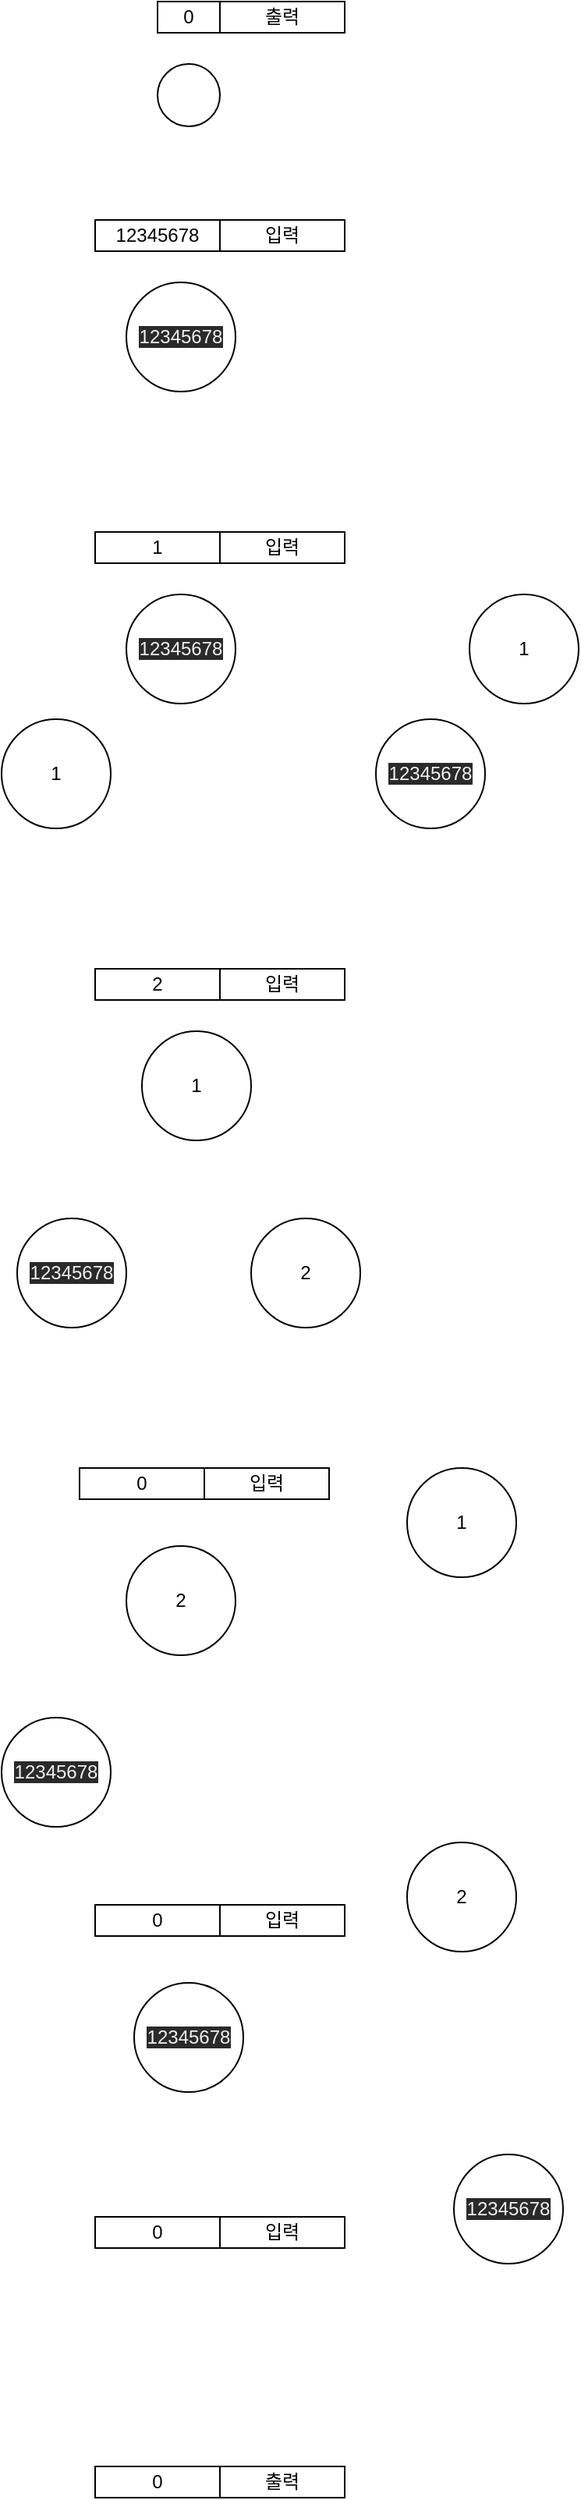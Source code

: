 <mxfile version="13.7.9" type="device"><diagram id="UmrpfPkDyMLW01DquCEa" name="페이지-1"><mxGraphModel dx="749" dy="556" grid="1" gridSize="10" guides="1" tooltips="1" connect="1" arrows="1" fold="1" page="1" pageScale="1" pageWidth="10000" pageHeight="10000" math="0" shadow="0"><root><mxCell id="0"/><mxCell id="1" parent="0"/><mxCell id="uVJWPnSYGZNCiq8qGuoz-2" value="" style="ellipse;whiteSpace=wrap;html=1;aspect=fixed;" vertex="1" parent="1"><mxGeometry x="600" y="220" width="40" height="40" as="geometry"/></mxCell><mxCell id="uVJWPnSYGZNCiq8qGuoz-6" value="출력" style="rounded=0;whiteSpace=wrap;html=1;" vertex="1" parent="1"><mxGeometry x="640" y="180" width="80" height="20" as="geometry"/></mxCell><mxCell id="uVJWPnSYGZNCiq8qGuoz-7" value="0" style="rounded=0;whiteSpace=wrap;html=1;" vertex="1" parent="1"><mxGeometry x="600" y="180" width="40" height="20" as="geometry"/></mxCell><mxCell id="uVJWPnSYGZNCiq8qGuoz-11" value="&#10;&#10;&lt;span style=&quot;color: rgb(240, 240, 240); font-family: helvetica; font-size: 12px; font-style: normal; font-weight: 400; letter-spacing: normal; text-align: center; text-indent: 0px; text-transform: none; word-spacing: 0px; background-color: rgb(42, 42, 42); display: inline; float: none;&quot;&gt;12345678&lt;/span&gt;&#10;&#10;" style="ellipse;whiteSpace=wrap;html=1;aspect=fixed;" vertex="1" parent="1"><mxGeometry x="580" y="360" width="70" height="70" as="geometry"/></mxCell><mxCell id="uVJWPnSYGZNCiq8qGuoz-12" value="입력" style="rounded=0;whiteSpace=wrap;html=1;" vertex="1" parent="1"><mxGeometry x="640" y="320" width="80" height="20" as="geometry"/></mxCell><mxCell id="uVJWPnSYGZNCiq8qGuoz-13" value="12345678" style="rounded=0;whiteSpace=wrap;html=1;" vertex="1" parent="1"><mxGeometry x="560" y="320" width="80" height="20" as="geometry"/></mxCell><mxCell id="uVJWPnSYGZNCiq8qGuoz-15" value="&#10;&#10;&lt;span style=&quot;color: rgb(240, 240, 240); font-family: helvetica; font-size: 12px; font-style: normal; font-weight: 400; letter-spacing: normal; text-align: center; text-indent: 0px; text-transform: none; word-spacing: 0px; background-color: rgb(42, 42, 42); display: inline; float: none;&quot;&gt;12345678&lt;/span&gt;&#10;&#10;" style="ellipse;whiteSpace=wrap;html=1;aspect=fixed;" vertex="1" parent="1"><mxGeometry x="580" y="560" width="70" height="70" as="geometry"/></mxCell><mxCell id="uVJWPnSYGZNCiq8qGuoz-16" value="입력" style="rounded=0;whiteSpace=wrap;html=1;" vertex="1" parent="1"><mxGeometry x="640" y="520" width="80" height="20" as="geometry"/></mxCell><mxCell id="uVJWPnSYGZNCiq8qGuoz-17" value="1" style="rounded=0;whiteSpace=wrap;html=1;" vertex="1" parent="1"><mxGeometry x="560" y="520" width="80" height="20" as="geometry"/></mxCell><mxCell id="uVJWPnSYGZNCiq8qGuoz-18" value="1" style="ellipse;whiteSpace=wrap;html=1;aspect=fixed;" vertex="1" parent="1"><mxGeometry x="500" y="640" width="70" height="70" as="geometry"/></mxCell><mxCell id="uVJWPnSYGZNCiq8qGuoz-19" value="&#10;&#10;&lt;span style=&quot;color: rgb(240, 240, 240); font-family: helvetica; font-size: 12px; font-style: normal; font-weight: 400; letter-spacing: normal; text-align: center; text-indent: 0px; text-transform: none; word-spacing: 0px; background-color: rgb(42, 42, 42); display: inline; float: none;&quot;&gt;12345678&lt;/span&gt;&#10;&#10;" style="ellipse;whiteSpace=wrap;html=1;aspect=fixed;" vertex="1" parent="1"><mxGeometry x="740" y="640" width="70" height="70" as="geometry"/></mxCell><mxCell id="uVJWPnSYGZNCiq8qGuoz-20" value="1" style="ellipse;whiteSpace=wrap;html=1;aspect=fixed;" vertex="1" parent="1"><mxGeometry x="800" y="560" width="70" height="70" as="geometry"/></mxCell><mxCell id="uVJWPnSYGZNCiq8qGuoz-21" value="&#10;&#10;&lt;span style=&quot;color: rgb(240, 240, 240); font-family: helvetica; font-size: 12px; font-style: normal; font-weight: 400; letter-spacing: normal; text-align: center; text-indent: 0px; text-transform: none; word-spacing: 0px; background-color: rgb(42, 42, 42); display: inline; float: none;&quot;&gt;12345678&lt;/span&gt;&#10;&#10;" style="ellipse;whiteSpace=wrap;html=1;aspect=fixed;" vertex="1" parent="1"><mxGeometry x="510" y="960" width="70" height="70" as="geometry"/></mxCell><mxCell id="uVJWPnSYGZNCiq8qGuoz-22" value="1" style="ellipse;whiteSpace=wrap;html=1;aspect=fixed;" vertex="1" parent="1"><mxGeometry x="590" y="840" width="70" height="70" as="geometry"/></mxCell><mxCell id="uVJWPnSYGZNCiq8qGuoz-23" value="입력" style="rounded=0;whiteSpace=wrap;html=1;" vertex="1" parent="1"><mxGeometry x="640" y="800" width="80" height="20" as="geometry"/></mxCell><mxCell id="uVJWPnSYGZNCiq8qGuoz-24" value="2" style="rounded=0;whiteSpace=wrap;html=1;" vertex="1" parent="1"><mxGeometry x="560" y="800" width="80" height="20" as="geometry"/></mxCell><mxCell id="uVJWPnSYGZNCiq8qGuoz-25" value="2" style="ellipse;whiteSpace=wrap;html=1;aspect=fixed;" vertex="1" parent="1"><mxGeometry x="660" y="960" width="70" height="70" as="geometry"/></mxCell><mxCell id="uVJWPnSYGZNCiq8qGuoz-26" value="&#10;&#10;&lt;span style=&quot;color: rgb(240, 240, 240); font-family: helvetica; font-size: 12px; font-style: normal; font-weight: 400; letter-spacing: normal; text-align: center; text-indent: 0px; text-transform: none; word-spacing: 0px; background-color: rgb(42, 42, 42); display: inline; float: none;&quot;&gt;12345678&lt;/span&gt;&#10;&#10;" style="ellipse;whiteSpace=wrap;html=1;aspect=fixed;" vertex="1" parent="1"><mxGeometry x="500" y="1280" width="70" height="70" as="geometry"/></mxCell><mxCell id="uVJWPnSYGZNCiq8qGuoz-27" value="1" style="ellipse;whiteSpace=wrap;html=1;aspect=fixed;" vertex="1" parent="1"><mxGeometry x="760" y="1120" width="70" height="70" as="geometry"/></mxCell><mxCell id="uVJWPnSYGZNCiq8qGuoz-28" value="입력" style="rounded=0;whiteSpace=wrap;html=1;" vertex="1" parent="1"><mxGeometry x="630" y="1120" width="80" height="20" as="geometry"/></mxCell><mxCell id="uVJWPnSYGZNCiq8qGuoz-29" value="0" style="rounded=0;whiteSpace=wrap;html=1;" vertex="1" parent="1"><mxGeometry x="550" y="1120" width="80" height="20" as="geometry"/></mxCell><mxCell id="uVJWPnSYGZNCiq8qGuoz-30" value="2" style="ellipse;whiteSpace=wrap;html=1;aspect=fixed;" vertex="1" parent="1"><mxGeometry x="580" y="1170" width="70" height="70" as="geometry"/></mxCell><mxCell id="uVJWPnSYGZNCiq8qGuoz-31" value="&#10;&#10;&lt;span style=&quot;color: rgb(240, 240, 240); font-family: helvetica; font-size: 12px; font-style: normal; font-weight: 400; letter-spacing: normal; text-align: center; text-indent: 0px; text-transform: none; word-spacing: 0px; background-color: rgb(42, 42, 42); display: inline; float: none;&quot;&gt;12345678&lt;/span&gt;&#10;&#10;" style="ellipse;whiteSpace=wrap;html=1;aspect=fixed;" vertex="1" parent="1"><mxGeometry x="585" y="1450" width="70" height="70" as="geometry"/></mxCell><mxCell id="uVJWPnSYGZNCiq8qGuoz-32" value="입력" style="rounded=0;whiteSpace=wrap;html=1;" vertex="1" parent="1"><mxGeometry x="640" y="1400" width="80" height="20" as="geometry"/></mxCell><mxCell id="uVJWPnSYGZNCiq8qGuoz-33" value="0" style="rounded=0;whiteSpace=wrap;html=1;" vertex="1" parent="1"><mxGeometry x="560" y="1400" width="80" height="20" as="geometry"/></mxCell><mxCell id="uVJWPnSYGZNCiq8qGuoz-34" value="2" style="ellipse;whiteSpace=wrap;html=1;aspect=fixed;" vertex="1" parent="1"><mxGeometry x="760" y="1360" width="70" height="70" as="geometry"/></mxCell><mxCell id="uVJWPnSYGZNCiq8qGuoz-35" value="&#10;&#10;&lt;span style=&quot;color: rgb(240, 240, 240); font-family: helvetica; font-size: 12px; font-style: normal; font-weight: 400; letter-spacing: normal; text-align: center; text-indent: 0px; text-transform: none; word-spacing: 0px; background-color: rgb(42, 42, 42); display: inline; float: none;&quot;&gt;12345678&lt;/span&gt;&#10;&#10;" style="ellipse;whiteSpace=wrap;html=1;aspect=fixed;" vertex="1" parent="1"><mxGeometry x="790" y="1560" width="70" height="70" as="geometry"/></mxCell><mxCell id="uVJWPnSYGZNCiq8qGuoz-36" value="입력" style="rounded=0;whiteSpace=wrap;html=1;" vertex="1" parent="1"><mxGeometry x="640" y="1600" width="80" height="20" as="geometry"/></mxCell><mxCell id="uVJWPnSYGZNCiq8qGuoz-37" value="0" style="rounded=0;whiteSpace=wrap;html=1;" vertex="1" parent="1"><mxGeometry x="560" y="1600" width="80" height="20" as="geometry"/></mxCell><mxCell id="uVJWPnSYGZNCiq8qGuoz-38" value="출력" style="rounded=0;whiteSpace=wrap;html=1;" vertex="1" parent="1"><mxGeometry x="640" y="1760" width="80" height="20" as="geometry"/></mxCell><mxCell id="uVJWPnSYGZNCiq8qGuoz-39" value="0" style="rounded=0;whiteSpace=wrap;html=1;" vertex="1" parent="1"><mxGeometry x="560" y="1760" width="80" height="20" as="geometry"/></mxCell></root></mxGraphModel></diagram></mxfile>